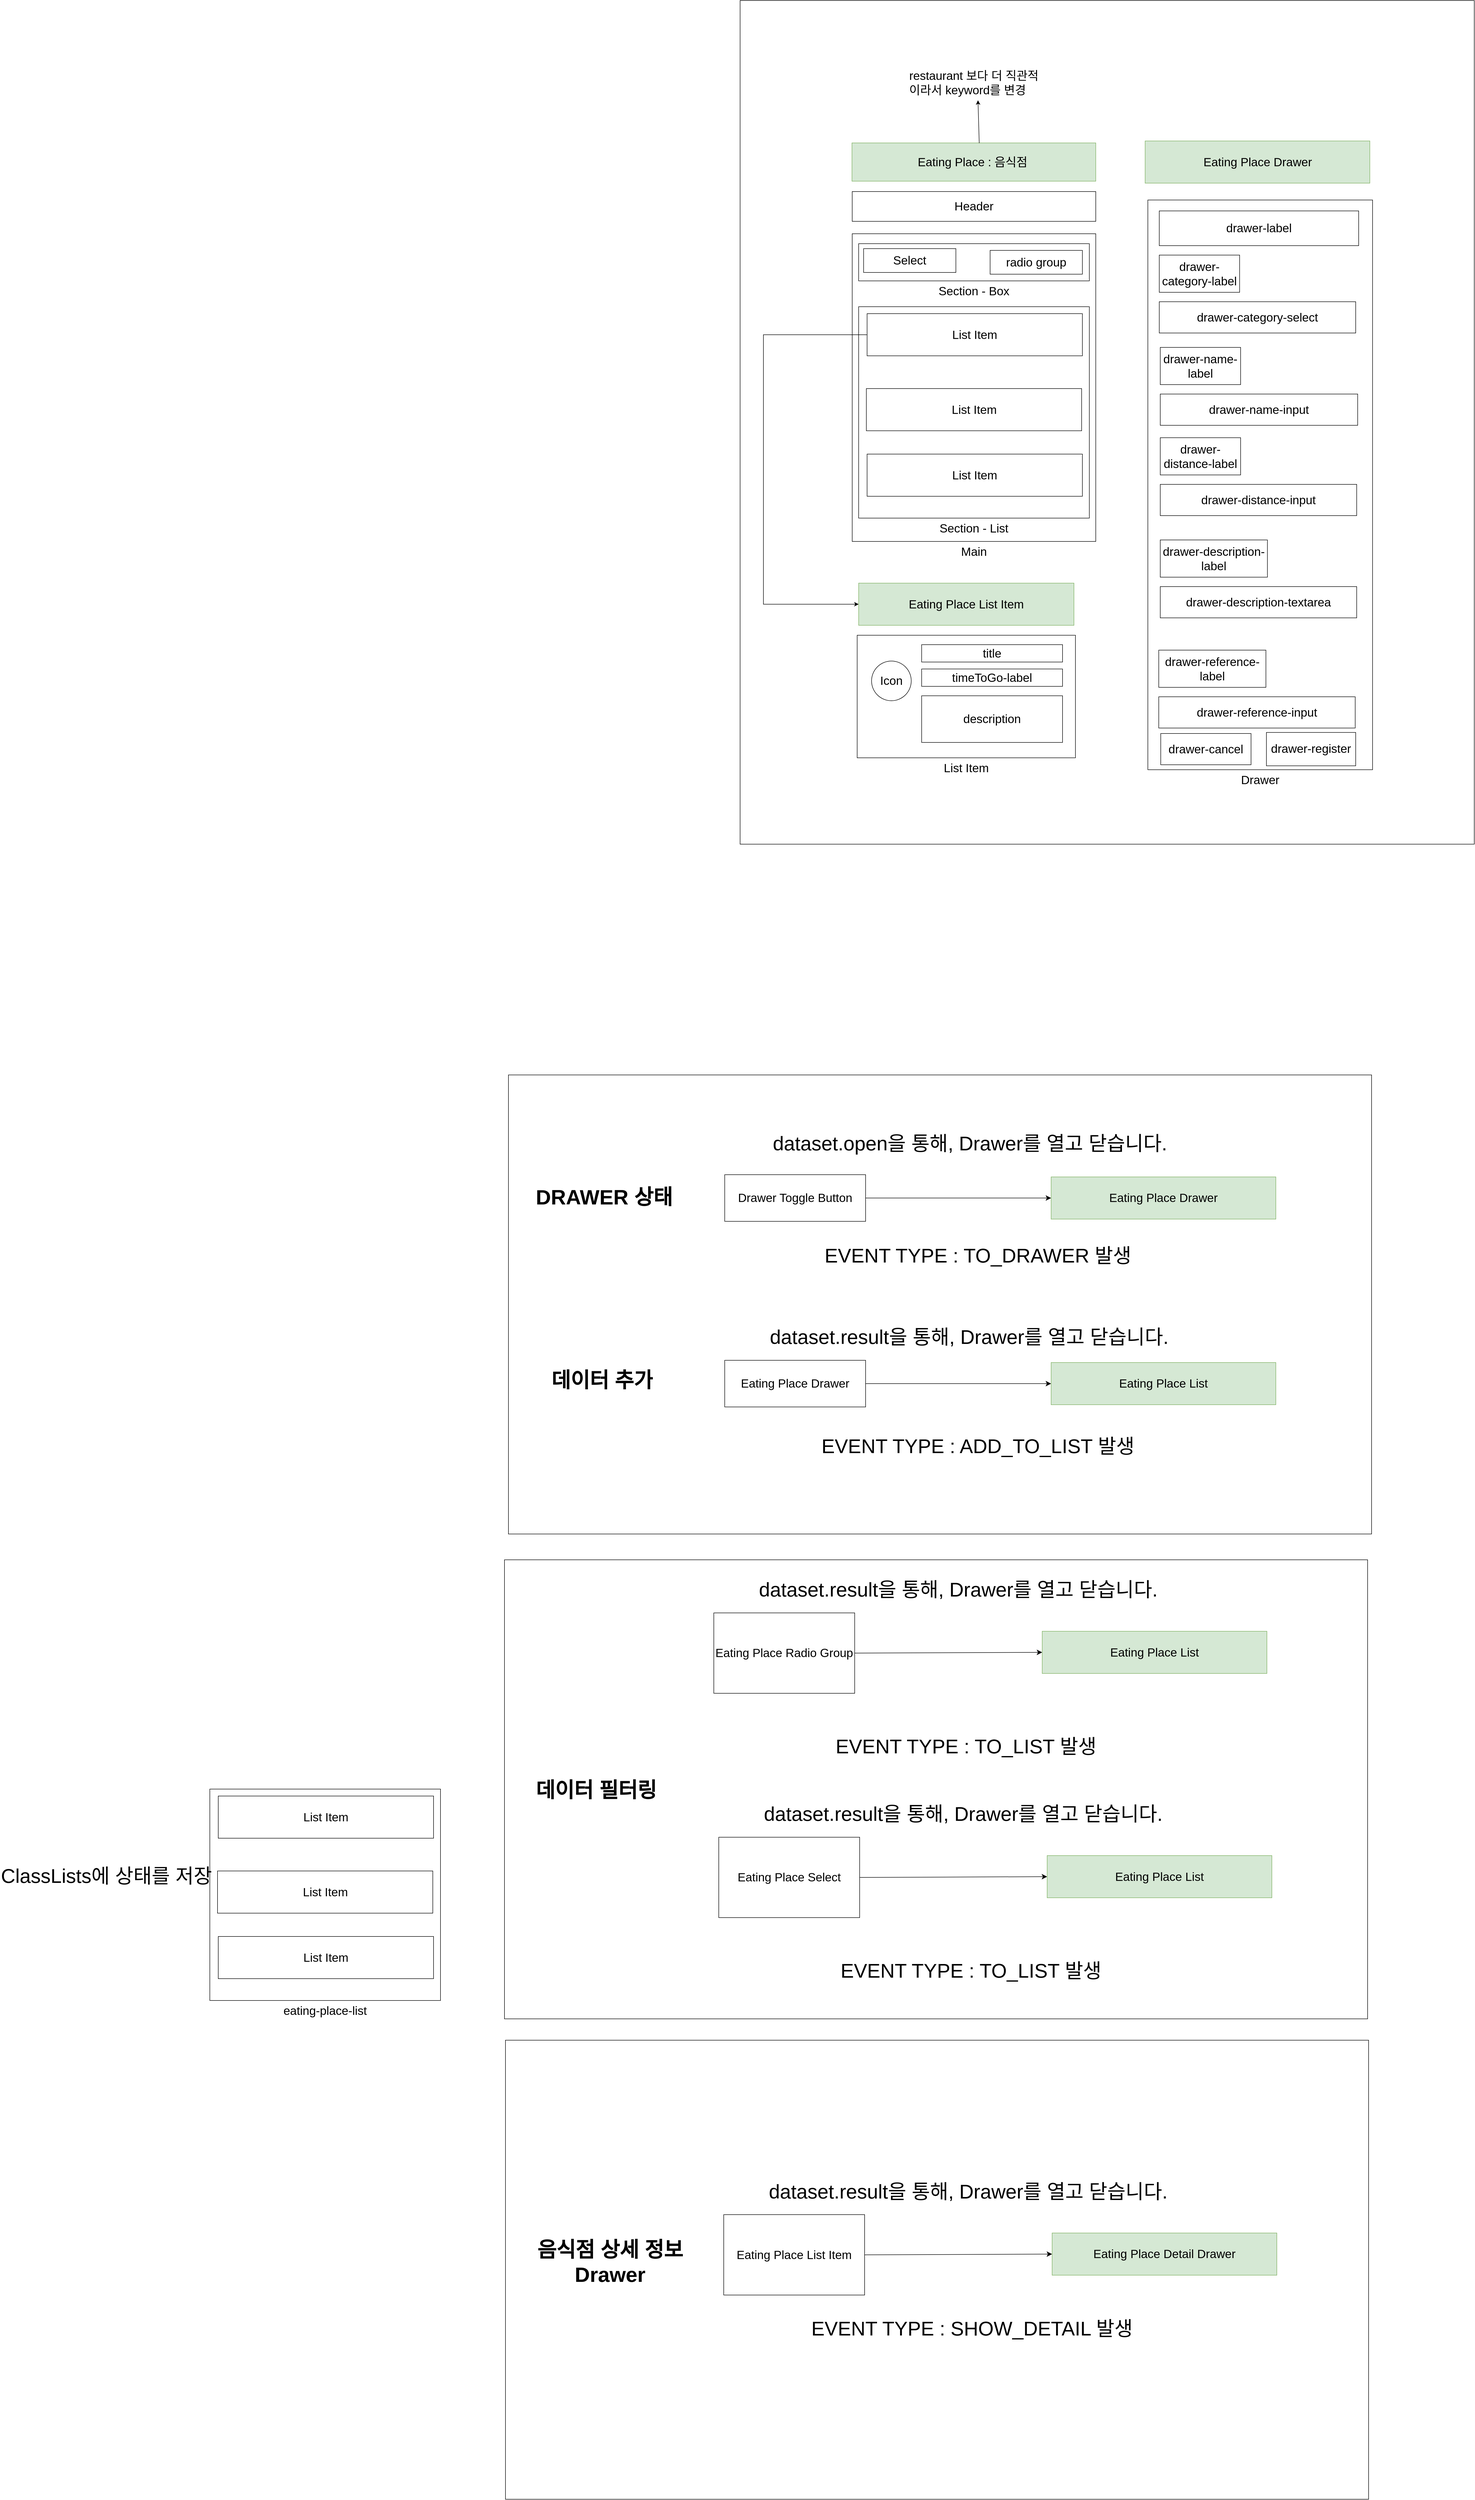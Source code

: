 <mxfile version="26.0.15">
  <diagram name="페이지-1" id="PL736ladDROT4HT-vAkC">
    <mxGraphModel dx="4522" dy="2745" grid="0" gridSize="10" guides="1" tooltips="1" connect="1" arrows="1" fold="1" page="1" pageScale="1" pageWidth="827" pageHeight="1169" background="none" math="0" shadow="0">
      <root>
        <mxCell id="0" />
        <mxCell id="1" parent="0" />
        <mxCell id="y1Kk75Rb2__J10yoxMd6-33" value="" style="rounded=0;whiteSpace=wrap;html=1;" vertex="1" parent="1">
          <mxGeometry x="-366" y="1989" width="1740" height="925" as="geometry" />
        </mxCell>
        <mxCell id="y1Kk75Rb2__J10yoxMd6-32" value="" style="rounded=0;whiteSpace=wrap;html=1;" vertex="1" parent="1">
          <mxGeometry x="-374" y="2966" width="1740" height="925" as="geometry" />
        </mxCell>
        <mxCell id="QkPFNQEc3246noxsaqky-44" value="" style="rounded=0;whiteSpace=wrap;html=1;" parent="1" vertex="1">
          <mxGeometry x="101" y="-176" width="1480" height="1700" as="geometry" />
        </mxCell>
        <mxCell id="QkPFNQEc3246noxsaqky-1" value="&lt;font style=&quot;font-size: 24px;&quot;&gt;Header&lt;/font&gt;" style="rounded=0;whiteSpace=wrap;html=1;" parent="1" vertex="1">
          <mxGeometry x="327" y="209" width="491" height="60" as="geometry" />
        </mxCell>
        <mxCell id="QkPFNQEc3246noxsaqky-2" value="&lt;font style=&quot;font-size: 24px;&quot;&gt;Main&lt;/font&gt;" style="rounded=0;whiteSpace=wrap;html=1;labelPosition=center;verticalLabelPosition=bottom;align=center;verticalAlign=top;" parent="1" vertex="1">
          <mxGeometry x="327" y="294" width="491" height="620" as="geometry" />
        </mxCell>
        <mxCell id="QkPFNQEc3246noxsaqky-3" value="&lt;font style=&quot;font-size: 24px;&quot;&gt;Section - Box&lt;/font&gt;" style="rounded=0;whiteSpace=wrap;html=1;labelPosition=center;verticalLabelPosition=bottom;align=center;verticalAlign=top;" parent="1" vertex="1">
          <mxGeometry x="340" y="314" width="465" height="75" as="geometry" />
        </mxCell>
        <mxCell id="QkPFNQEc3246noxsaqky-5" value="&lt;font style=&quot;font-size: 24px;&quot;&gt;Section - List&lt;/font&gt;" style="rounded=0;whiteSpace=wrap;html=1;labelPosition=center;verticalLabelPosition=bottom;align=center;verticalAlign=top;" parent="1" vertex="1">
          <mxGeometry x="340" y="441" width="465" height="426" as="geometry" />
        </mxCell>
        <mxCell id="QkPFNQEc3246noxsaqky-6" value="&lt;span style=&quot;font-size: 24px;&quot;&gt;Eating Place : 음식점&amp;nbsp;&lt;br&gt;&lt;/span&gt;" style="rounded=0;whiteSpace=wrap;html=1;fillColor=#d5e8d4;strokeColor=#82b366;" parent="1" vertex="1">
          <mxGeometry x="326.5" y="111" width="491.5" height="77.08" as="geometry" />
        </mxCell>
        <mxCell id="QkPFNQEc3246noxsaqky-7" value="&lt;span style=&quot;font-size: 24px;&quot;&gt;Select&lt;/span&gt;" style="rounded=0;whiteSpace=wrap;html=1;labelPosition=center;verticalLabelPosition=middle;align=center;verticalAlign=middle;" parent="1" vertex="1">
          <mxGeometry x="350" y="324" width="186" height="48" as="geometry" />
        </mxCell>
        <mxCell id="QkPFNQEc3246noxsaqky-8" value="&lt;span style=&quot;font-size: 24px;&quot;&gt;radio group&lt;/span&gt;" style="rounded=0;whiteSpace=wrap;html=1;labelPosition=center;verticalLabelPosition=middle;align=center;verticalAlign=middle;" parent="1" vertex="1">
          <mxGeometry x="605" y="327.5" width="186" height="48" as="geometry" />
        </mxCell>
        <mxCell id="QkPFNQEc3246noxsaqky-42" style="edgeStyle=orthogonalEdgeStyle;rounded=0;orthogonalLoop=1;jettySize=auto;html=1;entryX=0;entryY=0.5;entryDx=0;entryDy=0;" parent="1" source="QkPFNQEc3246noxsaqky-10" target="QkPFNQEc3246noxsaqky-13" edge="1">
          <mxGeometry relative="1" as="geometry">
            <Array as="points">
              <mxPoint x="148" y="498" />
              <mxPoint x="148" y="1041" />
            </Array>
          </mxGeometry>
        </mxCell>
        <mxCell id="QkPFNQEc3246noxsaqky-10" value="&lt;font style=&quot;font-size: 24px;&quot;&gt;List Item&lt;/font&gt;" style="rounded=0;whiteSpace=wrap;html=1;labelPosition=center;verticalLabelPosition=middle;align=center;verticalAlign=middle;" parent="1" vertex="1">
          <mxGeometry x="357" y="455" width="434" height="85" as="geometry" />
        </mxCell>
        <mxCell id="QkPFNQEc3246noxsaqky-11" value="&lt;font style=&quot;font-size: 24px;&quot;&gt;List Item&lt;/font&gt;" style="rounded=0;whiteSpace=wrap;html=1;labelPosition=center;verticalLabelPosition=middle;align=center;verticalAlign=middle;" parent="1" vertex="1">
          <mxGeometry x="355.5" y="606" width="434" height="85" as="geometry" />
        </mxCell>
        <mxCell id="QkPFNQEc3246noxsaqky-12" value="&lt;font style=&quot;font-size: 24px;&quot;&gt;List Item&lt;/font&gt;" style="rounded=0;whiteSpace=wrap;html=1;labelPosition=center;verticalLabelPosition=middle;align=center;verticalAlign=middle;" parent="1" vertex="1">
          <mxGeometry x="357" y="738" width="434" height="85" as="geometry" />
        </mxCell>
        <mxCell id="QkPFNQEc3246noxsaqky-13" value="&lt;font style=&quot;font-size: 24px;&quot;&gt;Eating Place List Item&lt;/font&gt;" style="rounded=0;whiteSpace=wrap;html=1;labelPosition=center;verticalLabelPosition=middle;align=center;verticalAlign=middle;fillColor=#d5e8d4;strokeColor=#82b366;" parent="1" vertex="1">
          <mxGeometry x="340" y="998" width="434" height="85" as="geometry" />
        </mxCell>
        <mxCell id="QkPFNQEc3246noxsaqky-14" value="&lt;font style=&quot;font-size: 24px;&quot;&gt;List Item&lt;/font&gt;" style="rounded=0;whiteSpace=wrap;html=1;labelPosition=center;verticalLabelPosition=bottom;align=center;verticalAlign=top;" parent="1" vertex="1">
          <mxGeometry x="337" y="1103" width="440" height="247" as="geometry" />
        </mxCell>
        <mxCell id="QkPFNQEc3246noxsaqky-15" value="&lt;font style=&quot;font-size: 24px;&quot;&gt;Icon&lt;/font&gt;" style="ellipse;whiteSpace=wrap;html=1;aspect=fixed;" parent="1" vertex="1">
          <mxGeometry x="366" y="1155" width="80" height="80" as="geometry" />
        </mxCell>
        <mxCell id="QkPFNQEc3246noxsaqky-16" value="&lt;span style=&quot;font-size: 24px;&quot;&gt;title&lt;/span&gt;" style="rounded=0;whiteSpace=wrap;html=1;labelPosition=center;verticalLabelPosition=middle;align=center;verticalAlign=middle;" parent="1" vertex="1">
          <mxGeometry x="467" y="1122" width="284" height="35" as="geometry" />
        </mxCell>
        <mxCell id="QkPFNQEc3246noxsaqky-17" value="&lt;span style=&quot;font-size: 24px;&quot;&gt;timeToGo-label&lt;/span&gt;" style="rounded=0;whiteSpace=wrap;html=1;labelPosition=center;verticalLabelPosition=middle;align=center;verticalAlign=middle;" parent="1" vertex="1">
          <mxGeometry x="467" y="1171" width="284" height="35" as="geometry" />
        </mxCell>
        <mxCell id="QkPFNQEc3246noxsaqky-18" value="&lt;span style=&quot;font-size: 24px;&quot;&gt;description&lt;/span&gt;" style="rounded=0;whiteSpace=wrap;html=1;labelPosition=center;verticalLabelPosition=middle;align=center;verticalAlign=middle;" parent="1" vertex="1">
          <mxGeometry x="467" y="1225" width="284" height="94" as="geometry" />
        </mxCell>
        <mxCell id="QkPFNQEc3246noxsaqky-19" value="&lt;font style=&quot;font-size: 24px;&quot;&gt;Eating Place Drawer&lt;/font&gt;" style="rounded=0;whiteSpace=wrap;html=1;labelPosition=center;verticalLabelPosition=middle;align=center;verticalAlign=middle;fillColor=#d5e8d4;strokeColor=#82b366;" parent="1" vertex="1">
          <mxGeometry x="917.5" y="107.04" width="453" height="85" as="geometry" />
        </mxCell>
        <mxCell id="QkPFNQEc3246noxsaqky-21" value="&lt;span style=&quot;font-size: 24px;&quot;&gt;Drawer&lt;/span&gt;" style="rounded=0;whiteSpace=wrap;html=1;labelPosition=center;verticalLabelPosition=bottom;align=center;verticalAlign=top;" parent="1" vertex="1">
          <mxGeometry x="923" y="226" width="453" height="1148" as="geometry" />
        </mxCell>
        <mxCell id="QkPFNQEc3246noxsaqky-25" value="&lt;span style=&quot;font-size: 24px;&quot;&gt;drawer-label&lt;/span&gt;" style="rounded=0;whiteSpace=wrap;html=1;labelPosition=center;verticalLabelPosition=middle;align=center;verticalAlign=middle;" parent="1" vertex="1">
          <mxGeometry x="946" y="248" width="402" height="70" as="geometry" />
        </mxCell>
        <mxCell id="QkPFNQEc3246noxsaqky-26" value="&lt;span style=&quot;font-size: 24px;&quot;&gt;drawer-category-label&lt;/span&gt;" style="rounded=0;whiteSpace=wrap;html=1;labelPosition=center;verticalLabelPosition=middle;align=center;verticalAlign=middle;" parent="1" vertex="1">
          <mxGeometry x="946" y="337" width="162" height="75" as="geometry" />
        </mxCell>
        <mxCell id="QkPFNQEc3246noxsaqky-28" value="" style="endArrow=classic;html=1;rounded=0;exitX=0.522;exitY=0.005;exitDx=0;exitDy=0;exitPerimeter=0;" parent="1" source="QkPFNQEc3246noxsaqky-6" target="QkPFNQEc3246noxsaqky-29" edge="1">
          <mxGeometry width="50" height="50" relative="1" as="geometry">
            <mxPoint x="592" y="-38" as="sourcePoint" />
            <mxPoint x="800" y="-75" as="targetPoint" />
          </mxGeometry>
        </mxCell>
        <mxCell id="QkPFNQEc3246noxsaqky-29" value="&lt;h1 style=&quot;margin-top: 0px;&quot;&gt;&lt;span style=&quot;background-color: transparent; color: light-dark(rgb(0, 0, 0), rgb(255, 255, 255)); font-weight: normal;&quot;&gt;restaurant 보다 더 직관적이라서 keyword를 변경&lt;/span&gt;&lt;/h1&gt;" style="text;html=1;whiteSpace=wrap;overflow=hidden;rounded=0;" parent="1" vertex="1">
          <mxGeometry x="440" y="-45" width="279" height="70" as="geometry" />
        </mxCell>
        <mxCell id="QkPFNQEc3246noxsaqky-30" value="&lt;span style=&quot;font-size: 24px;&quot;&gt;drawer-category-select&lt;/span&gt;" style="rounded=0;whiteSpace=wrap;html=1;labelPosition=center;verticalLabelPosition=middle;align=center;verticalAlign=middle;" parent="1" vertex="1">
          <mxGeometry x="946" y="431" width="396" height="63" as="geometry" />
        </mxCell>
        <mxCell id="QkPFNQEc3246noxsaqky-32" value="&lt;span style=&quot;font-size: 24px;&quot;&gt;drawer-name-label&lt;/span&gt;" style="rounded=0;whiteSpace=wrap;html=1;labelPosition=center;verticalLabelPosition=middle;align=center;verticalAlign=middle;" parent="1" vertex="1">
          <mxGeometry x="948" y="523" width="162" height="75" as="geometry" />
        </mxCell>
        <mxCell id="QkPFNQEc3246noxsaqky-33" value="&lt;span style=&quot;font-size: 24px;&quot;&gt;drawer-name-input&lt;/span&gt;" style="rounded=0;whiteSpace=wrap;html=1;labelPosition=center;verticalLabelPosition=middle;align=center;verticalAlign=middle;" parent="1" vertex="1">
          <mxGeometry x="948" y="617" width="398" height="63" as="geometry" />
        </mxCell>
        <mxCell id="QkPFNQEc3246noxsaqky-34" value="&lt;span style=&quot;font-size: 24px;&quot;&gt;drawer-distance-label&lt;/span&gt;" style="rounded=0;whiteSpace=wrap;html=1;labelPosition=center;verticalLabelPosition=middle;align=center;verticalAlign=middle;" parent="1" vertex="1">
          <mxGeometry x="948" y="705" width="162" height="75" as="geometry" />
        </mxCell>
        <mxCell id="QkPFNQEc3246noxsaqky-35" value="&lt;span style=&quot;font-size: 24px;&quot;&gt;drawer-distance-input&lt;/span&gt;" style="rounded=0;whiteSpace=wrap;html=1;labelPosition=center;verticalLabelPosition=middle;align=center;verticalAlign=middle;" parent="1" vertex="1">
          <mxGeometry x="948" y="799" width="396" height="63" as="geometry" />
        </mxCell>
        <mxCell id="QkPFNQEc3246noxsaqky-36" value="&lt;span style=&quot;font-size: 24px;&quot;&gt;drawer-&lt;/span&gt;&lt;span style=&quot;font-size: 24px;&quot;&gt;description&lt;/span&gt;&lt;span style=&quot;font-size: 24px;&quot;&gt;-label&lt;/span&gt;" style="rounded=0;whiteSpace=wrap;html=1;labelPosition=center;verticalLabelPosition=middle;align=center;verticalAlign=middle;" parent="1" vertex="1">
          <mxGeometry x="948" y="911" width="216" height="75" as="geometry" />
        </mxCell>
        <mxCell id="QkPFNQEc3246noxsaqky-37" value="&lt;span style=&quot;font-size: 24px;&quot;&gt;drawer-description-textarea&lt;/span&gt;" style="rounded=0;whiteSpace=wrap;html=1;labelPosition=center;verticalLabelPosition=middle;align=center;verticalAlign=middle;" parent="1" vertex="1">
          <mxGeometry x="948" y="1005" width="396" height="63" as="geometry" />
        </mxCell>
        <mxCell id="QkPFNQEc3246noxsaqky-38" value="&lt;span style=&quot;font-size: 24px;&quot;&gt;drawer-&lt;/span&gt;&lt;span style=&quot;font-size: 24px;&quot;&gt;reference&lt;/span&gt;&lt;span style=&quot;font-size: 24px;&quot;&gt;-label&lt;/span&gt;" style="rounded=0;whiteSpace=wrap;html=1;labelPosition=center;verticalLabelPosition=middle;align=center;verticalAlign=middle;" parent="1" vertex="1">
          <mxGeometry x="945" y="1133" width="216" height="75" as="geometry" />
        </mxCell>
        <mxCell id="QkPFNQEc3246noxsaqky-39" value="&lt;span style=&quot;font-size: 24px;&quot;&gt;drawer-&lt;/span&gt;&lt;span style=&quot;font-size: 24px;&quot;&gt;reference&lt;/span&gt;&lt;span style=&quot;font-size: 24px;&quot;&gt;-input&lt;/span&gt;" style="rounded=0;whiteSpace=wrap;html=1;labelPosition=center;verticalLabelPosition=middle;align=center;verticalAlign=middle;" parent="1" vertex="1">
          <mxGeometry x="945" y="1227" width="396" height="63" as="geometry" />
        </mxCell>
        <mxCell id="QkPFNQEc3246noxsaqky-40" value="&lt;span style=&quot;font-size: 24px;&quot;&gt;drawer-cancel&lt;/span&gt;" style="rounded=0;whiteSpace=wrap;html=1;labelPosition=center;verticalLabelPosition=middle;align=center;verticalAlign=middle;" parent="1" vertex="1">
          <mxGeometry x="949" y="1301" width="182" height="63" as="geometry" />
        </mxCell>
        <mxCell id="QkPFNQEc3246noxsaqky-41" value="&lt;span style=&quot;font-size: 24px;&quot;&gt;drawer-register&lt;/span&gt;" style="rounded=0;whiteSpace=wrap;html=1;labelPosition=center;verticalLabelPosition=middle;align=center;verticalAlign=middle;direction=south;" parent="1" vertex="1">
          <mxGeometry x="1162" y="1298.87" width="180" height="67.25" as="geometry" />
        </mxCell>
        <mxCell id="y1Kk75Rb2__J10yoxMd6-1" value="&lt;span style=&quot;font-size: 24px;&quot;&gt;Drawer Toggle Button&lt;/span&gt;" style="rounded=0;whiteSpace=wrap;html=1;labelPosition=center;verticalLabelPosition=middle;align=center;verticalAlign=middle;" vertex="1" parent="1">
          <mxGeometry x="70" y="2190" width="284" height="94" as="geometry" />
        </mxCell>
        <mxCell id="y1Kk75Rb2__J10yoxMd6-3" value="" style="endArrow=classic;html=1;rounded=0;fontSize=12;startSize=8;endSize=8;curved=1;entryX=0;entryY=0.5;entryDx=0;entryDy=0;exitX=1;exitY=0.5;exitDx=0;exitDy=0;" edge="1" parent="1" source="y1Kk75Rb2__J10yoxMd6-1" target="y1Kk75Rb2__J10yoxMd6-11">
          <mxGeometry width="50" height="50" relative="1" as="geometry">
            <mxPoint x="529" y="2030" as="sourcePoint" />
            <mxPoint x="677" y="2215.5" as="targetPoint" />
          </mxGeometry>
        </mxCell>
        <mxCell id="y1Kk75Rb2__J10yoxMd6-10" value="&lt;span style=&quot;font-size: 40px;&quot;&gt;dataset.open을 통해,&amp;nbsp;&lt;/span&gt;&lt;span style=&quot;font-size: 40px; background-color: transparent; color: light-dark(rgb(0, 0, 0), rgb(255, 255, 255));&quot;&gt;Drawer를 열고 닫습니다.&lt;/span&gt;" style="text;html=1;whiteSpace=wrap;overflow=hidden;rounded=0;fontSize=18;" vertex="1" parent="1">
          <mxGeometry x="165" y="2096" width="863" height="62" as="geometry" />
        </mxCell>
        <mxCell id="y1Kk75Rb2__J10yoxMd6-11" value="&lt;font style=&quot;font-size: 24px;&quot;&gt;Eating Place Drawer&lt;/font&gt;" style="rounded=0;whiteSpace=wrap;html=1;labelPosition=center;verticalLabelPosition=middle;align=center;verticalAlign=middle;fillColor=#d5e8d4;strokeColor=#82b366;" vertex="1" parent="1">
          <mxGeometry x="728" y="2194.5" width="453" height="85" as="geometry" />
        </mxCell>
        <mxCell id="y1Kk75Rb2__J10yoxMd6-12" value="&lt;span style=&quot;font-size: 24px;&quot;&gt;Eating Place Drawer&lt;/span&gt;" style="rounded=0;whiteSpace=wrap;html=1;labelPosition=center;verticalLabelPosition=middle;align=center;verticalAlign=middle;" vertex="1" parent="1">
          <mxGeometry x="70" y="2564" width="284" height="94" as="geometry" />
        </mxCell>
        <mxCell id="y1Kk75Rb2__J10yoxMd6-13" value="" style="endArrow=classic;html=1;rounded=0;fontSize=12;startSize=8;endSize=8;curved=1;entryX=0;entryY=0.5;entryDx=0;entryDy=0;exitX=1;exitY=0.5;exitDx=0;exitDy=0;" edge="1" parent="1" source="y1Kk75Rb2__J10yoxMd6-12" target="y1Kk75Rb2__J10yoxMd6-15">
          <mxGeometry width="50" height="50" relative="1" as="geometry">
            <mxPoint x="529" y="2404" as="sourcePoint" />
            <mxPoint x="677" y="2589.5" as="targetPoint" />
          </mxGeometry>
        </mxCell>
        <mxCell id="y1Kk75Rb2__J10yoxMd6-15" value="&lt;font style=&quot;font-size: 24px;&quot;&gt;Eating Place List&lt;/font&gt;" style="rounded=0;whiteSpace=wrap;html=1;labelPosition=center;verticalLabelPosition=middle;align=center;verticalAlign=middle;fillColor=#d5e8d4;strokeColor=#82b366;" vertex="1" parent="1">
          <mxGeometry x="728" y="2568.5" width="453" height="85" as="geometry" />
        </mxCell>
        <mxCell id="y1Kk75Rb2__J10yoxMd6-16" value="&lt;span style=&quot;font-size: 40px;&quot;&gt;EVENT TYPE : TO_DRAWER 발생&lt;/span&gt;" style="text;html=1;whiteSpace=wrap;overflow=hidden;rounded=0;fontSize=18;align=center;" vertex="1" parent="1">
          <mxGeometry x="149" y="2322" width="863" height="62" as="geometry" />
        </mxCell>
        <mxCell id="y1Kk75Rb2__J10yoxMd6-17" value="&lt;span style=&quot;font-size: 40px;&quot;&gt;EVENT TYPE : ADD_TO_LIST 발생&lt;/span&gt;" style="text;html=1;whiteSpace=wrap;overflow=hidden;rounded=0;fontSize=18;align=center;" vertex="1" parent="1">
          <mxGeometry x="149" y="2706" width="863" height="62" as="geometry" />
        </mxCell>
        <mxCell id="y1Kk75Rb2__J10yoxMd6-18" value="&lt;span style=&quot;font-size: 40px;&quot;&gt;dataset.result을 통해,&amp;nbsp;&lt;/span&gt;&lt;span style=&quot;font-size: 40px; background-color: transparent; color: light-dark(rgb(0, 0, 0), rgb(255, 255, 255));&quot;&gt;Drawer를 열고 닫습니다.&lt;/span&gt;" style="text;html=1;whiteSpace=wrap;overflow=hidden;rounded=0;fontSize=18;" vertex="1" parent="1">
          <mxGeometry x="159" y="2486" width="905" height="62" as="geometry" />
        </mxCell>
        <mxCell id="y1Kk75Rb2__J10yoxMd6-19" value="&lt;span style=&quot;font-size: 24px;&quot;&gt;Eating Place Radio Group&lt;/span&gt;" style="rounded=0;whiteSpace=wrap;html=1;labelPosition=center;verticalLabelPosition=middle;align=center;verticalAlign=middle;" vertex="1" parent="1">
          <mxGeometry x="48" y="3073" width="284" height="162" as="geometry" />
        </mxCell>
        <mxCell id="y1Kk75Rb2__J10yoxMd6-20" value="" style="endArrow=classic;html=1;rounded=0;fontSize=12;startSize=8;endSize=8;curved=1;entryX=0;entryY=0.5;entryDx=0;entryDy=0;exitX=1;exitY=0.5;exitDx=0;exitDy=0;" edge="1" parent="1" source="y1Kk75Rb2__J10yoxMd6-19" target="y1Kk75Rb2__J10yoxMd6-21">
          <mxGeometry width="50" height="50" relative="1" as="geometry">
            <mxPoint x="507" y="2913" as="sourcePoint" />
            <mxPoint x="655" y="3098.5" as="targetPoint" />
          </mxGeometry>
        </mxCell>
        <mxCell id="y1Kk75Rb2__J10yoxMd6-21" value="&lt;font style=&quot;font-size: 24px;&quot;&gt;Eating Place List&lt;/font&gt;" style="rounded=0;whiteSpace=wrap;html=1;labelPosition=center;verticalLabelPosition=middle;align=center;verticalAlign=middle;fillColor=#d5e8d4;strokeColor=#82b366;" vertex="1" parent="1">
          <mxGeometry x="710" y="3110" width="453" height="85" as="geometry" />
        </mxCell>
        <mxCell id="y1Kk75Rb2__J10yoxMd6-22" value="&lt;span style=&quot;font-size: 40px;&quot;&gt;EVENT TYPE : TO_LIST 발생&lt;/span&gt;" style="text;html=1;whiteSpace=wrap;overflow=hidden;rounded=0;fontSize=18;align=center;" vertex="1" parent="1">
          <mxGeometry x="125" y="3311" width="863" height="62" as="geometry" />
        </mxCell>
        <mxCell id="y1Kk75Rb2__J10yoxMd6-23" value="&lt;span style=&quot;font-size: 40px;&quot;&gt;dataset.result을 통해,&amp;nbsp;&lt;/span&gt;&lt;span style=&quot;font-size: 40px; background-color: transparent; color: light-dark(rgb(0, 0, 0), rgb(255, 255, 255));&quot;&gt;Drawer를 열고 닫습니다.&lt;/span&gt;" style="text;html=1;whiteSpace=wrap;overflow=hidden;rounded=0;fontSize=18;" vertex="1" parent="1">
          <mxGeometry x="137" y="2995" width="905" height="62" as="geometry" />
        </mxCell>
        <mxCell id="y1Kk75Rb2__J10yoxMd6-24" value="&lt;span style=&quot;font-size: 24px;&quot;&gt;Eating Place Select&lt;/span&gt;" style="rounded=0;whiteSpace=wrap;html=1;labelPosition=center;verticalLabelPosition=middle;align=center;verticalAlign=middle;" vertex="1" parent="1">
          <mxGeometry x="58" y="3525" width="284" height="162" as="geometry" />
        </mxCell>
        <mxCell id="y1Kk75Rb2__J10yoxMd6-25" value="" style="endArrow=classic;html=1;rounded=0;fontSize=12;startSize=8;endSize=8;curved=1;entryX=0;entryY=0.5;entryDx=0;entryDy=0;exitX=1;exitY=0.5;exitDx=0;exitDy=0;" edge="1" parent="1" source="y1Kk75Rb2__J10yoxMd6-24" target="y1Kk75Rb2__J10yoxMd6-26">
          <mxGeometry width="50" height="50" relative="1" as="geometry">
            <mxPoint x="517" y="3365" as="sourcePoint" />
            <mxPoint x="665" y="3550.5" as="targetPoint" />
          </mxGeometry>
        </mxCell>
        <mxCell id="y1Kk75Rb2__J10yoxMd6-26" value="&lt;font style=&quot;font-size: 24px;&quot;&gt;Eating Place List&lt;/font&gt;" style="rounded=0;whiteSpace=wrap;html=1;labelPosition=center;verticalLabelPosition=middle;align=center;verticalAlign=middle;fillColor=#d5e8d4;strokeColor=#82b366;" vertex="1" parent="1">
          <mxGeometry x="720" y="3562" width="453" height="85" as="geometry" />
        </mxCell>
        <mxCell id="y1Kk75Rb2__J10yoxMd6-27" value="&lt;span style=&quot;font-size: 40px;&quot;&gt;EVENT TYPE : TO_LIST 발생&lt;/span&gt;" style="text;html=1;whiteSpace=wrap;overflow=hidden;rounded=0;fontSize=18;align=center;" vertex="1" parent="1">
          <mxGeometry x="135" y="3763" width="863" height="62" as="geometry" />
        </mxCell>
        <mxCell id="y1Kk75Rb2__J10yoxMd6-28" value="&lt;span style=&quot;font-size: 40px;&quot;&gt;dataset.result을 통해,&amp;nbsp;&lt;/span&gt;&lt;span style=&quot;font-size: 40px; background-color: transparent; color: light-dark(rgb(0, 0, 0), rgb(255, 255, 255));&quot;&gt;Drawer를 열고 닫습니다.&lt;/span&gt;" style="text;html=1;whiteSpace=wrap;overflow=hidden;rounded=0;fontSize=18;" vertex="1" parent="1">
          <mxGeometry x="147" y="3447" width="905" height="62" as="geometry" />
        </mxCell>
        <mxCell id="y1Kk75Rb2__J10yoxMd6-29" value="&lt;b style=&quot;&quot;&gt;&lt;font style=&quot;font-size: 42px;&quot;&gt;데이터 필터링&lt;/font&gt;&lt;/b&gt;" style="text;html=1;whiteSpace=wrap;overflow=hidden;rounded=0;fontSize=18;align=center;" vertex="1" parent="1">
          <mxGeometry x="-378" y="3399" width="378" height="76" as="geometry" />
        </mxCell>
        <mxCell id="y1Kk75Rb2__J10yoxMd6-34" value="&lt;b style=&quot;&quot;&gt;&lt;font style=&quot;font-size: 42px;&quot;&gt;데이터 추가&lt;/font&gt;&lt;/b&gt;" style="text;html=1;whiteSpace=wrap;overflow=hidden;rounded=0;fontSize=18;align=center;" vertex="1" parent="1">
          <mxGeometry x="-366" y="2573" width="378" height="76" as="geometry" />
        </mxCell>
        <mxCell id="y1Kk75Rb2__J10yoxMd6-35" value="&lt;span style=&quot;font-size: 42px;&quot;&gt;&lt;b&gt;DRAWER 상태&lt;/b&gt;&lt;/span&gt;" style="text;html=1;whiteSpace=wrap;overflow=hidden;rounded=0;fontSize=18;align=center;" vertex="1" parent="1">
          <mxGeometry x="-362" y="2203.5" width="378" height="76" as="geometry" />
        </mxCell>
        <mxCell id="y1Kk75Rb2__J10yoxMd6-42" value="" style="group" vertex="1" connectable="0" parent="1">
          <mxGeometry x="-968" y="3428" width="465" height="426" as="geometry" />
        </mxCell>
        <mxCell id="y1Kk75Rb2__J10yoxMd6-43" value="&lt;span style=&quot;font-size: 24px;&quot;&gt;eating-place-list&lt;/span&gt;" style="rounded=0;whiteSpace=wrap;html=1;labelPosition=center;verticalLabelPosition=bottom;align=center;verticalAlign=top;" vertex="1" parent="y1Kk75Rb2__J10yoxMd6-42">
          <mxGeometry width="465" height="426" as="geometry" />
        </mxCell>
        <mxCell id="y1Kk75Rb2__J10yoxMd6-44" value="&lt;font style=&quot;font-size: 24px;&quot;&gt;List Item&lt;/font&gt;" style="rounded=0;whiteSpace=wrap;html=1;labelPosition=center;verticalLabelPosition=middle;align=center;verticalAlign=middle;" vertex="1" parent="y1Kk75Rb2__J10yoxMd6-42">
          <mxGeometry x="17" y="14" width="434" height="85" as="geometry" />
        </mxCell>
        <mxCell id="y1Kk75Rb2__J10yoxMd6-45" value="&lt;font style=&quot;font-size: 24px;&quot;&gt;List Item&lt;/font&gt;" style="rounded=0;whiteSpace=wrap;html=1;labelPosition=center;verticalLabelPosition=middle;align=center;verticalAlign=middle;" vertex="1" parent="y1Kk75Rb2__J10yoxMd6-42">
          <mxGeometry x="15.5" y="165" width="434" height="85" as="geometry" />
        </mxCell>
        <mxCell id="y1Kk75Rb2__J10yoxMd6-46" value="&lt;font style=&quot;font-size: 24px;&quot;&gt;List Item&lt;/font&gt;" style="rounded=0;whiteSpace=wrap;html=1;labelPosition=center;verticalLabelPosition=middle;align=center;verticalAlign=middle;" vertex="1" parent="y1Kk75Rb2__J10yoxMd6-42">
          <mxGeometry x="17" y="297" width="434" height="85" as="geometry" />
        </mxCell>
        <mxCell id="y1Kk75Rb2__J10yoxMd6-47" value="&lt;font style=&quot;font-size: 40px;&quot;&gt;ClassLists에 상태를 저장&amp;nbsp;&lt;/font&gt;" style="text;html=1;whiteSpace=wrap;overflow=hidden;rounded=0;fontSize=18;" vertex="1" parent="1">
          <mxGeometry x="-1391" y="3572" width="677" height="70" as="geometry" />
        </mxCell>
        <mxCell id="y1Kk75Rb2__J10yoxMd6-49" value="" style="rounded=0;whiteSpace=wrap;html=1;" vertex="1" parent="1">
          <mxGeometry x="-372" y="3934" width="1740" height="925" as="geometry" />
        </mxCell>
        <mxCell id="y1Kk75Rb2__J10yoxMd6-55" value="&lt;span style=&quot;font-size: 24px;&quot;&gt;Eating Place List Item&lt;/span&gt;" style="rounded=0;whiteSpace=wrap;html=1;labelPosition=center;verticalLabelPosition=middle;align=center;verticalAlign=middle;" vertex="1" parent="1">
          <mxGeometry x="68" y="4285.5" width="284" height="162" as="geometry" />
        </mxCell>
        <mxCell id="y1Kk75Rb2__J10yoxMd6-56" value="" style="endArrow=classic;html=1;rounded=0;fontSize=12;startSize=8;endSize=8;curved=1;entryX=0;entryY=0.5;entryDx=0;entryDy=0;exitX=1;exitY=0.5;exitDx=0;exitDy=0;" edge="1" parent="1" source="y1Kk75Rb2__J10yoxMd6-55" target="y1Kk75Rb2__J10yoxMd6-57">
          <mxGeometry width="50" height="50" relative="1" as="geometry">
            <mxPoint x="527" y="4125.5" as="sourcePoint" />
            <mxPoint x="675" y="4311" as="targetPoint" />
          </mxGeometry>
        </mxCell>
        <mxCell id="y1Kk75Rb2__J10yoxMd6-57" value="&lt;font style=&quot;font-size: 24px;&quot;&gt;Eating Place Detail Drawer&lt;/font&gt;" style="rounded=0;whiteSpace=wrap;html=1;labelPosition=center;verticalLabelPosition=middle;align=center;verticalAlign=middle;fillColor=#d5e8d4;strokeColor=#82b366;" vertex="1" parent="1">
          <mxGeometry x="730" y="4322.5" width="453" height="85" as="geometry" />
        </mxCell>
        <mxCell id="y1Kk75Rb2__J10yoxMd6-58" value="&lt;span style=&quot;font-size: 40px;&quot;&gt;EVENT TYPE : SHOW_DETAIL 발생&lt;/span&gt;" style="text;html=1;whiteSpace=wrap;overflow=hidden;rounded=0;fontSize=18;align=center;" vertex="1" parent="1">
          <mxGeometry x="137" y="4484" width="863" height="62" as="geometry" />
        </mxCell>
        <mxCell id="y1Kk75Rb2__J10yoxMd6-59" value="&lt;span style=&quot;font-size: 40px;&quot;&gt;dataset.result을 통해,&amp;nbsp;&lt;/span&gt;&lt;span style=&quot;font-size: 40px; background-color: transparent; color: light-dark(rgb(0, 0, 0), rgb(255, 255, 255));&quot;&gt;Drawer를 열고 닫습니다.&lt;/span&gt;" style="text;html=1;whiteSpace=wrap;overflow=hidden;rounded=0;fontSize=18;" vertex="1" parent="1">
          <mxGeometry x="157" y="4207.5" width="905" height="62" as="geometry" />
        </mxCell>
        <mxCell id="y1Kk75Rb2__J10yoxMd6-60" value="&lt;span style=&quot;font-size: 42px;&quot;&gt;&lt;b&gt;음식점 상세 정보&lt;/b&gt;&lt;/span&gt;&lt;div&gt;&lt;span style=&quot;font-size: 42px;&quot;&gt;&lt;b&gt;Drawer&lt;/b&gt;&lt;/span&gt;&lt;/div&gt;" style="text;html=1;whiteSpace=wrap;overflow=hidden;rounded=0;fontSize=18;align=center;" vertex="1" parent="1">
          <mxGeometry x="-350" y="4325" width="378" height="132" as="geometry" />
        </mxCell>
      </root>
    </mxGraphModel>
  </diagram>
</mxfile>
